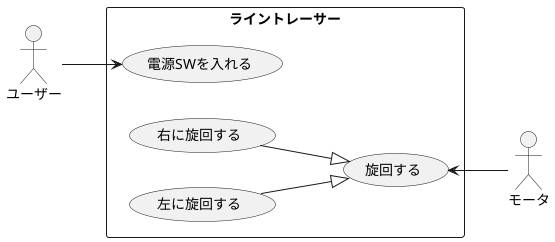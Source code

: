 @startuml 演習6-5-2_ユースケース図_ライントレーサー.pu
left to right direction
actor ユーザー
actor モータ
rectangle ライントレーサー{
usecase 電源SWを入れる
usecase 右に旋回する
usecase 左に旋回する
usecase 旋回する
}
ユーザー --> 電源SWを入れる
旋回する <-- モータ
右に旋回する --|> 旋回する
左に旋回する --|> 旋回する 
@enduml